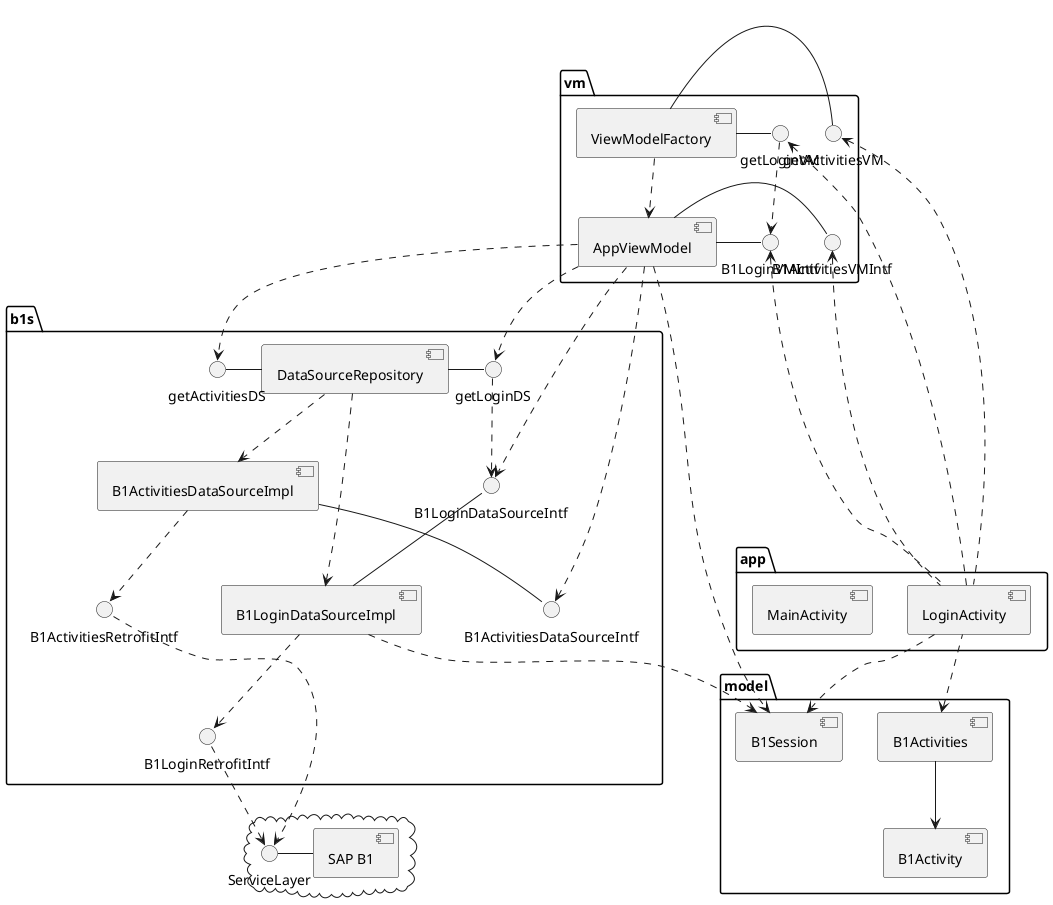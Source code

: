 @startuml
'database "HANA" {
'  folder "SBODEMOUS" {
'	[OITM]
'  }
'  frame "COMPANY DB" {
'	[OCLG]
'  }
'}

cloud {
  ServiceLayer - [SAP B1]
'  [SAP B1] .u.> [OITM]
}
package "model" {
  [B1Session]
  [B1Activities] --> [B1Activity]
}
package "b1s" {
  [B1LoginDataSourceImpl] -u- B1LoginDataSourceIntf
  B1LoginRetrofitIntf ..> ServiceLayer
  B1ActivitiesRetrofitIntf ..> ServiceLayer
  [B1LoginDataSourceImpl] ..> [B1Session]
  [B1ActivitiesDataSourceImpl] -- B1ActivitiesDataSourceIntf
  [B1ActivitiesDataSourceImpl] ..> B1ActivitiesRetrofitIntf 
  [B1LoginDataSourceImpl] ..> B1LoginRetrofitIntf
  [DataSourceRepository] ..> [B1LoginDataSourceImpl]
  [DataSourceRepository] ..> [B1ActivitiesDataSourceImpl]
  [DataSourceRepository] - getLoginDS
  getActivitiesDS - [DataSourceRepository]
  getLoginDS ..> B1LoginDataSourceIntf
}
package "vm" {
  [AppViewModel] - B1LoginVMIntf
  [AppViewModel] - B1ActivitiesVMIntf
  [AppViewModel] ..> getActivitiesDS
  [AppViewModel] ..> [B1Session]
  [AppViewModel] ..> getLoginDS
  [AppViewModel] ..> B1LoginDataSourceIntf
  [AppViewModel] ..> B1ActivitiesDataSourceIntf
  [ViewModelFactory] - getLoginVM
  [ViewModelFactory] - getActivitiesVM
  [ViewModelFactory] ..>[AppViewModel]
  getLoginVM ..> B1LoginVMIntf
}
package "app" {
  [LoginActivity] ..> [B1Session]
  [LoginActivity] .u.> B1LoginVMIntf
  [LoginActivity] .u.> B1ActivitiesVMIntf
  [LoginActivity] .u.> getLoginVM
  [LoginActivity] .u.> [getActivitiesVM]
  [LoginActivity] .u.> [B1Activities]
  [MainActivity]
}

@enduml